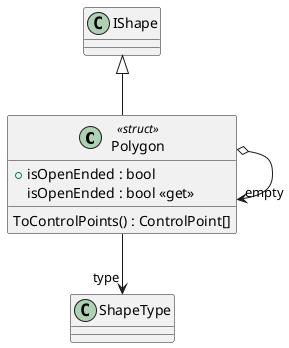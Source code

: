 @startuml
class Polygon <<struct>> {
    + isOpenEnded : bool
    isOpenEnded : bool <<get>>
    ToControlPoints() : ControlPoint[]
}
IShape <|-- Polygon
Polygon --> "type" ShapeType
Polygon o-> "empty" Polygon
@enduml
